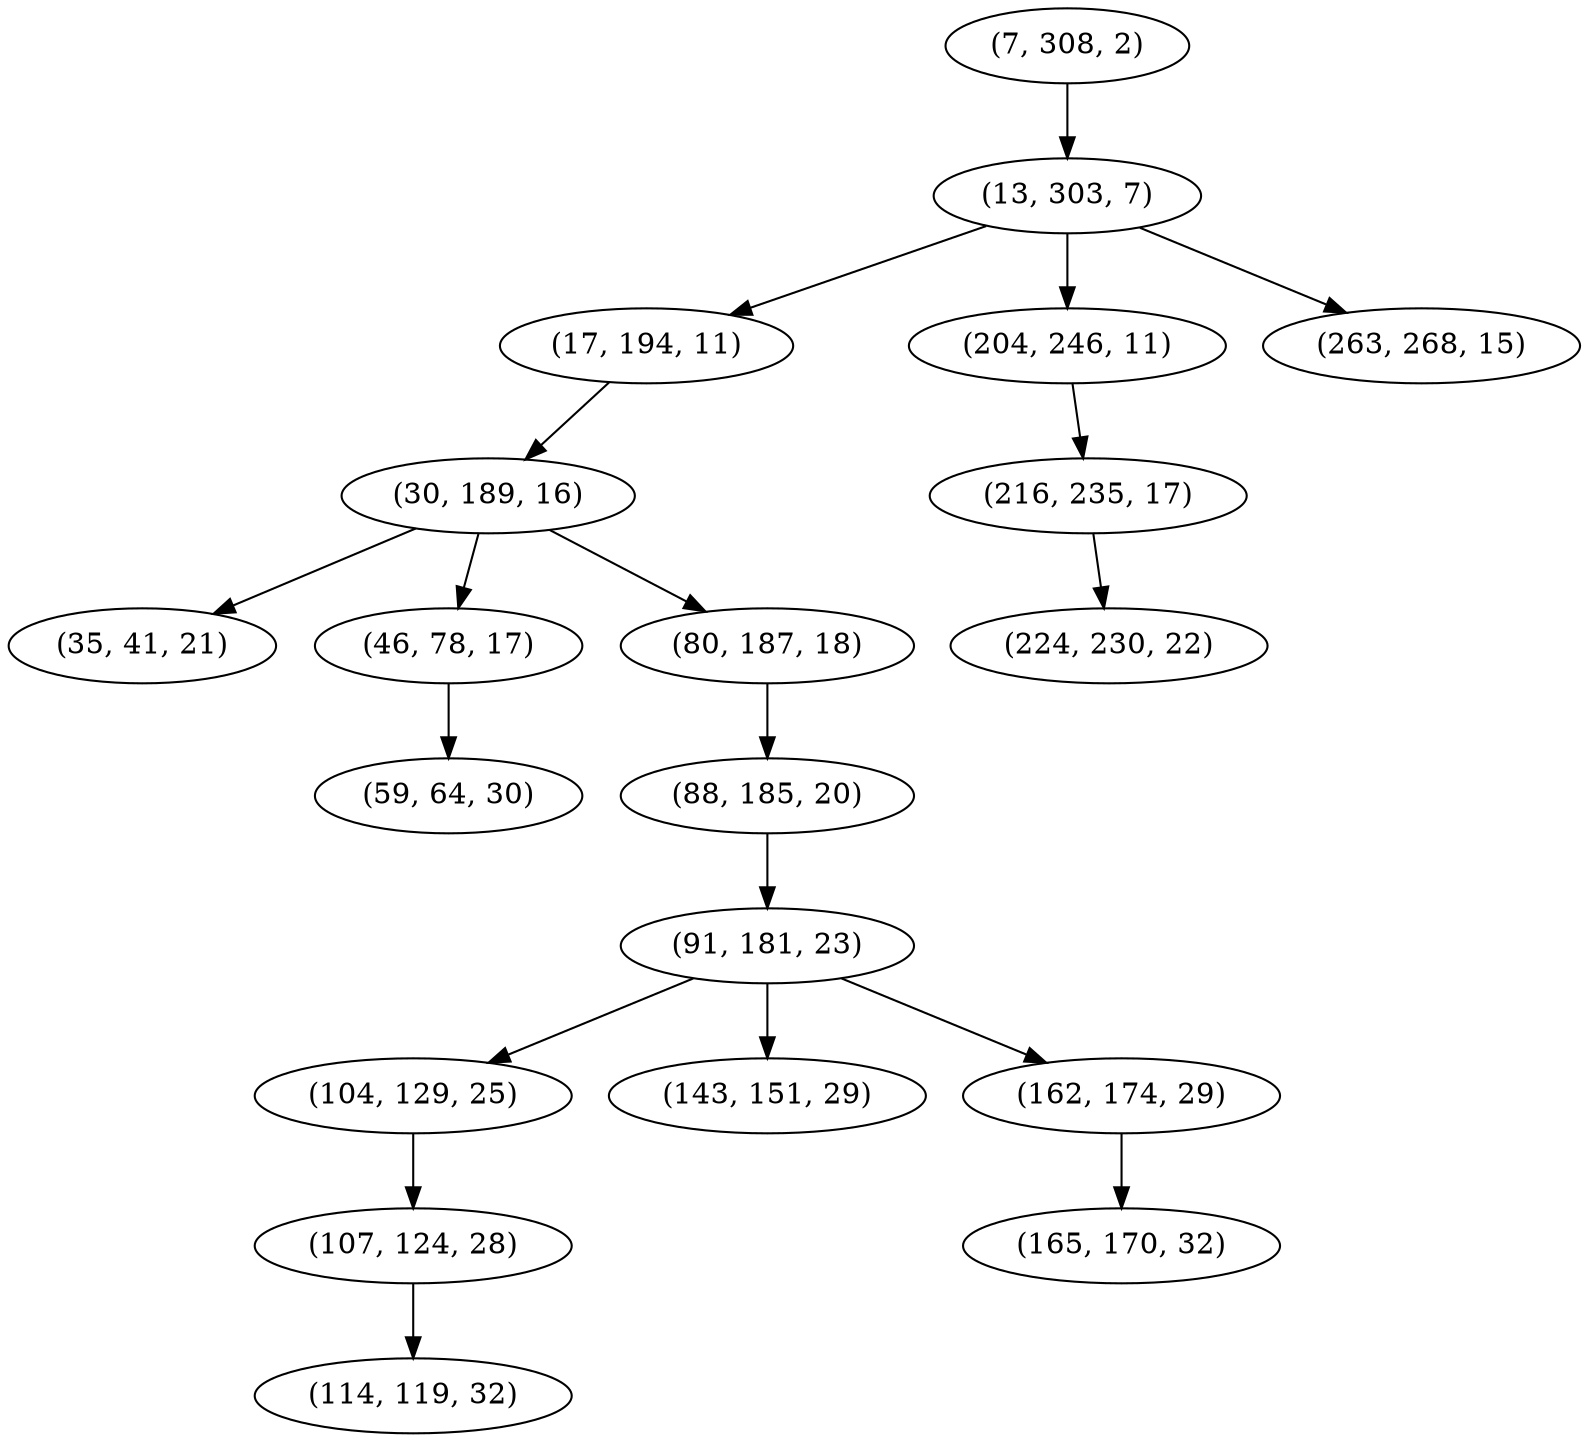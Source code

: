 digraph tree {
    "(7, 308, 2)";
    "(13, 303, 7)";
    "(17, 194, 11)";
    "(30, 189, 16)";
    "(35, 41, 21)";
    "(46, 78, 17)";
    "(59, 64, 30)";
    "(80, 187, 18)";
    "(88, 185, 20)";
    "(91, 181, 23)";
    "(104, 129, 25)";
    "(107, 124, 28)";
    "(114, 119, 32)";
    "(143, 151, 29)";
    "(162, 174, 29)";
    "(165, 170, 32)";
    "(204, 246, 11)";
    "(216, 235, 17)";
    "(224, 230, 22)";
    "(263, 268, 15)";
    "(7, 308, 2)" -> "(13, 303, 7)";
    "(13, 303, 7)" -> "(17, 194, 11)";
    "(13, 303, 7)" -> "(204, 246, 11)";
    "(13, 303, 7)" -> "(263, 268, 15)";
    "(17, 194, 11)" -> "(30, 189, 16)";
    "(30, 189, 16)" -> "(35, 41, 21)";
    "(30, 189, 16)" -> "(46, 78, 17)";
    "(30, 189, 16)" -> "(80, 187, 18)";
    "(46, 78, 17)" -> "(59, 64, 30)";
    "(80, 187, 18)" -> "(88, 185, 20)";
    "(88, 185, 20)" -> "(91, 181, 23)";
    "(91, 181, 23)" -> "(104, 129, 25)";
    "(91, 181, 23)" -> "(143, 151, 29)";
    "(91, 181, 23)" -> "(162, 174, 29)";
    "(104, 129, 25)" -> "(107, 124, 28)";
    "(107, 124, 28)" -> "(114, 119, 32)";
    "(162, 174, 29)" -> "(165, 170, 32)";
    "(204, 246, 11)" -> "(216, 235, 17)";
    "(216, 235, 17)" -> "(224, 230, 22)";
}

